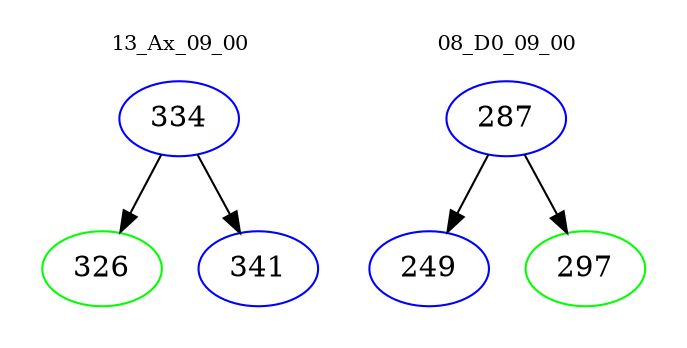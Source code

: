 digraph{
subgraph cluster_0 {
color = white
label = "13_Ax_09_00";
fontsize=10;
T0_334 [label="334", color="blue"]
T0_334 -> T0_326 [color="black"]
T0_326 [label="326", color="green"]
T0_334 -> T0_341 [color="black"]
T0_341 [label="341", color="blue"]
}
subgraph cluster_1 {
color = white
label = "08_D0_09_00";
fontsize=10;
T1_287 [label="287", color="blue"]
T1_287 -> T1_249 [color="black"]
T1_249 [label="249", color="blue"]
T1_287 -> T1_297 [color="black"]
T1_297 [label="297", color="green"]
}
}
